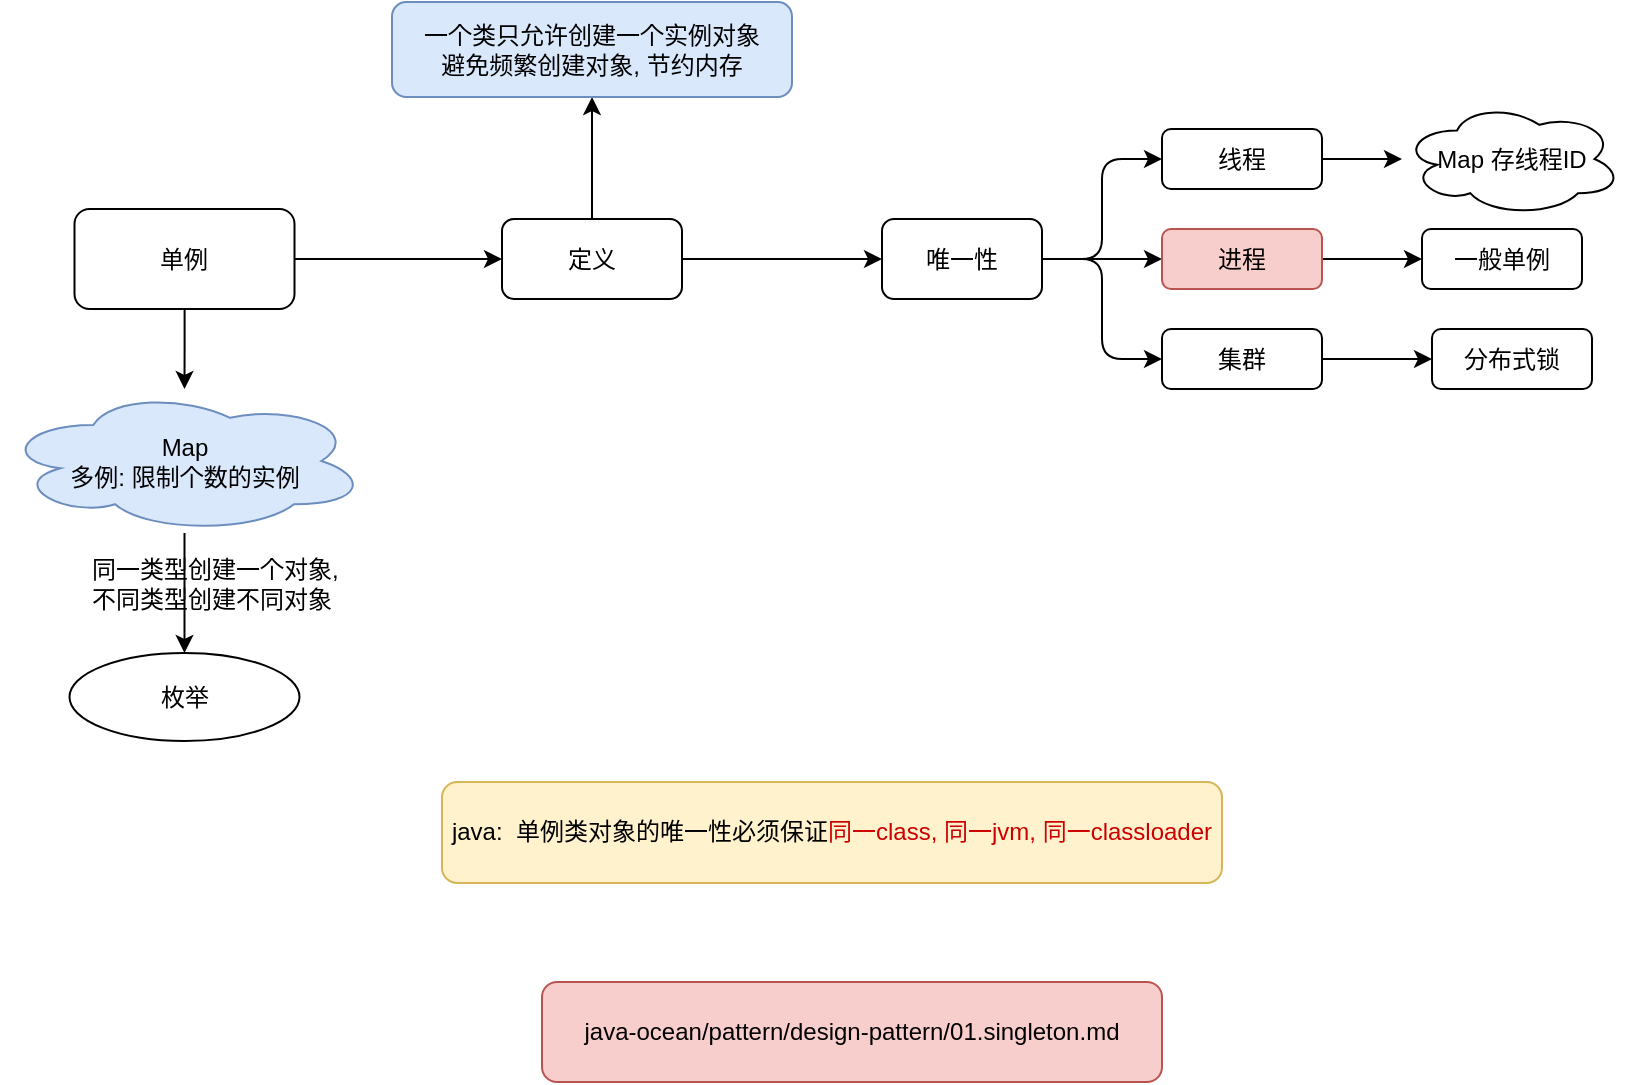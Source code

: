 <mxfile>
    <diagram id="hBtxP7JJXn5eF1q7QOdG" name="Page-1">
        <mxGraphModel dx="894" dy="610" grid="1" gridSize="10" guides="1" tooltips="1" connect="1" arrows="1" fold="1" page="1" pageScale="1" pageWidth="850" pageHeight="1100" background="#FFFFFF" math="0" shadow="0">
            <root>
                <mxCell id="0"/>
                <mxCell id="1" parent="0"/>
                <mxCell id="4" value="" style="edgeStyle=orthogonalEdgeStyle;rounded=0;orthogonalLoop=1;jettySize=auto;html=1;" parent="1" source="2" target="3" edge="1">
                    <mxGeometry relative="1" as="geometry"/>
                </mxCell>
                <mxCell id="19" value="" style="edgeStyle=orthogonalEdgeStyle;rounded=0;orthogonalLoop=1;jettySize=auto;html=1;" parent="1" source="2" target="18" edge="1">
                    <mxGeometry relative="1" as="geometry"/>
                </mxCell>
                <mxCell id="2" value="单例" style="rounded=1;whiteSpace=wrap;html=1;" parent="1" vertex="1">
                    <mxGeometry x="46.25" y="163.5" width="110" height="50" as="geometry"/>
                </mxCell>
                <mxCell id="27" style="edgeStyle=orthogonalEdgeStyle;rounded=1;orthogonalLoop=1;jettySize=auto;html=1;" edge="1" parent="1" source="3" target="26">
                    <mxGeometry relative="1" as="geometry"/>
                </mxCell>
                <mxCell id="30" value="" style="edgeStyle=orthogonalEdgeStyle;rounded=1;orthogonalLoop=1;jettySize=auto;html=1;entryX=0;entryY=0.5;entryDx=0;entryDy=0;" edge="1" parent="1" source="3" target="5">
                    <mxGeometry relative="1" as="geometry">
                        <mxPoint x="410" y="188.5" as="targetPoint"/>
                    </mxGeometry>
                </mxCell>
                <mxCell id="3" value="定义" style="rounded=1;whiteSpace=wrap;html=1;" parent="1" vertex="1">
                    <mxGeometry x="260" y="168.5" width="90" height="40" as="geometry"/>
                </mxCell>
                <mxCell id="8" value="" style="edgeStyle=orthogonalEdgeStyle;rounded=1;orthogonalLoop=1;jettySize=auto;html=1;entryX=0;entryY=0.5;entryDx=0;entryDy=0;" parent="1" source="5" target="7" edge="1">
                    <mxGeometry relative="1" as="geometry"/>
                </mxCell>
                <mxCell id="13" style="edgeStyle=orthogonalEdgeStyle;rounded=1;orthogonalLoop=1;jettySize=auto;html=1;entryX=0;entryY=0.5;entryDx=0;entryDy=0;" parent="1" source="5" target="11" edge="1">
                    <mxGeometry relative="1" as="geometry"/>
                </mxCell>
                <mxCell id="14" style="edgeStyle=orthogonalEdgeStyle;rounded=1;orthogonalLoop=1;jettySize=auto;html=1;entryX=0;entryY=0.5;entryDx=0;entryDy=0;" parent="1" source="5" target="12" edge="1">
                    <mxGeometry relative="1" as="geometry"/>
                </mxCell>
                <mxCell id="5" value="唯一性" style="rounded=1;whiteSpace=wrap;html=1;" parent="1" vertex="1">
                    <mxGeometry x="450" y="168.5" width="80" height="40" as="geometry"/>
                </mxCell>
                <mxCell id="16" value="" style="edgeStyle=orthogonalEdgeStyle;rounded=0;orthogonalLoop=1;jettySize=auto;html=1;" parent="1" source="7" target="15" edge="1">
                    <mxGeometry relative="1" as="geometry"/>
                </mxCell>
                <mxCell id="7" value="线程" style="rounded=1;whiteSpace=wrap;html=1;" parent="1" vertex="1">
                    <mxGeometry x="590" y="123.5" width="80" height="30" as="geometry"/>
                </mxCell>
                <mxCell id="35" value="" style="edgeStyle=orthogonalEdgeStyle;rounded=1;orthogonalLoop=1;jettySize=auto;html=1;" edge="1" parent="1" source="11" target="34">
                    <mxGeometry relative="1" as="geometry"/>
                </mxCell>
                <mxCell id="11" value="进程" style="rounded=1;whiteSpace=wrap;html=1;fillColor=#f8cecc;strokeColor=#b85450;" parent="1" vertex="1">
                    <mxGeometry x="590" y="173.5" width="80" height="30" as="geometry"/>
                </mxCell>
                <mxCell id="33" value="" style="edgeStyle=orthogonalEdgeStyle;rounded=1;orthogonalLoop=1;jettySize=auto;html=1;" edge="1" parent="1" source="12" target="32">
                    <mxGeometry relative="1" as="geometry"/>
                </mxCell>
                <mxCell id="12" value="集群" style="rounded=1;whiteSpace=wrap;html=1;" parent="1" vertex="1">
                    <mxGeometry x="590" y="223.5" width="80" height="30" as="geometry"/>
                </mxCell>
                <mxCell id="15" value="Map 存线程ID" style="ellipse;shape=cloud;whiteSpace=wrap;html=1;rounded=1;" parent="1" vertex="1">
                    <mxGeometry x="710" y="110" width="110" height="57" as="geometry"/>
                </mxCell>
                <mxCell id="21" value="" style="edgeStyle=orthogonalEdgeStyle;rounded=1;orthogonalLoop=1;jettySize=auto;html=1;strokeColor=#000000;" parent="1" source="18" target="20" edge="1">
                    <mxGeometry relative="1" as="geometry"/>
                </mxCell>
                <mxCell id="18" value="Map&lt;br&gt;多例: 限制个数的实例" style="ellipse;shape=cloud;whiteSpace=wrap;html=1;rounded=1;fillColor=#dae8fc;strokeColor=#6c8ebf;" parent="1" vertex="1">
                    <mxGeometry x="10" y="253.5" width="182.5" height="72" as="geometry"/>
                </mxCell>
                <mxCell id="20" value="枚举" style="ellipse;whiteSpace=wrap;html=1;rounded=1;" parent="1" vertex="1">
                    <mxGeometry x="43.75" y="385.5" width="115" height="44" as="geometry"/>
                </mxCell>
                <mxCell id="22" value="同一类型创建一个对象, &lt;br&gt;不同类型创建不同对象" style="text;html=1;align=left;verticalAlign=middle;resizable=0;points=[];autosize=1;strokeColor=none;" parent="1" vertex="1">
                    <mxGeometry x="52.5" y="335.5" width="140" height="30" as="geometry"/>
                </mxCell>
                <mxCell id="23" value="java-ocean/pattern/design-pattern/01.singleton.md" style="rounded=1;whiteSpace=wrap;html=1;fillColor=#f8cecc;strokeColor=#b85450;" vertex="1" parent="1">
                    <mxGeometry x="280" y="550" width="310" height="50" as="geometry"/>
                </mxCell>
                <mxCell id="26" value="一个类只允许创建一个实例对象&lt;br&gt;避免频繁创建对象, 节约内存" style="rounded=1;whiteSpace=wrap;html=1;fillColor=#dae8fc;strokeColor=#6c8ebf;" vertex="1" parent="1">
                    <mxGeometry x="205" y="60" width="200" height="47.5" as="geometry"/>
                </mxCell>
                <mxCell id="32" value="分布式锁" style="rounded=1;whiteSpace=wrap;html=1;" vertex="1" parent="1">
                    <mxGeometry x="725" y="223.5" width="80" height="30" as="geometry"/>
                </mxCell>
                <mxCell id="34" value="一般单例" style="rounded=1;whiteSpace=wrap;html=1;" vertex="1" parent="1">
                    <mxGeometry x="720" y="173.5" width="80" height="30" as="geometry"/>
                </mxCell>
                <mxCell id="36" value="java:&amp;nbsp; 单例类对象的唯一性必须保证&lt;font color=&quot;#cc0000&quot;&gt;同一class, 同一jvm, 同一classloader&lt;/font&gt;" style="rounded=1;whiteSpace=wrap;html=1;fillColor=#fff2cc;strokeColor=#d6b656;" vertex="1" parent="1">
                    <mxGeometry x="230" y="450" width="390" height="50.5" as="geometry"/>
                </mxCell>
            </root>
        </mxGraphModel>
    </diagram>
</mxfile>
